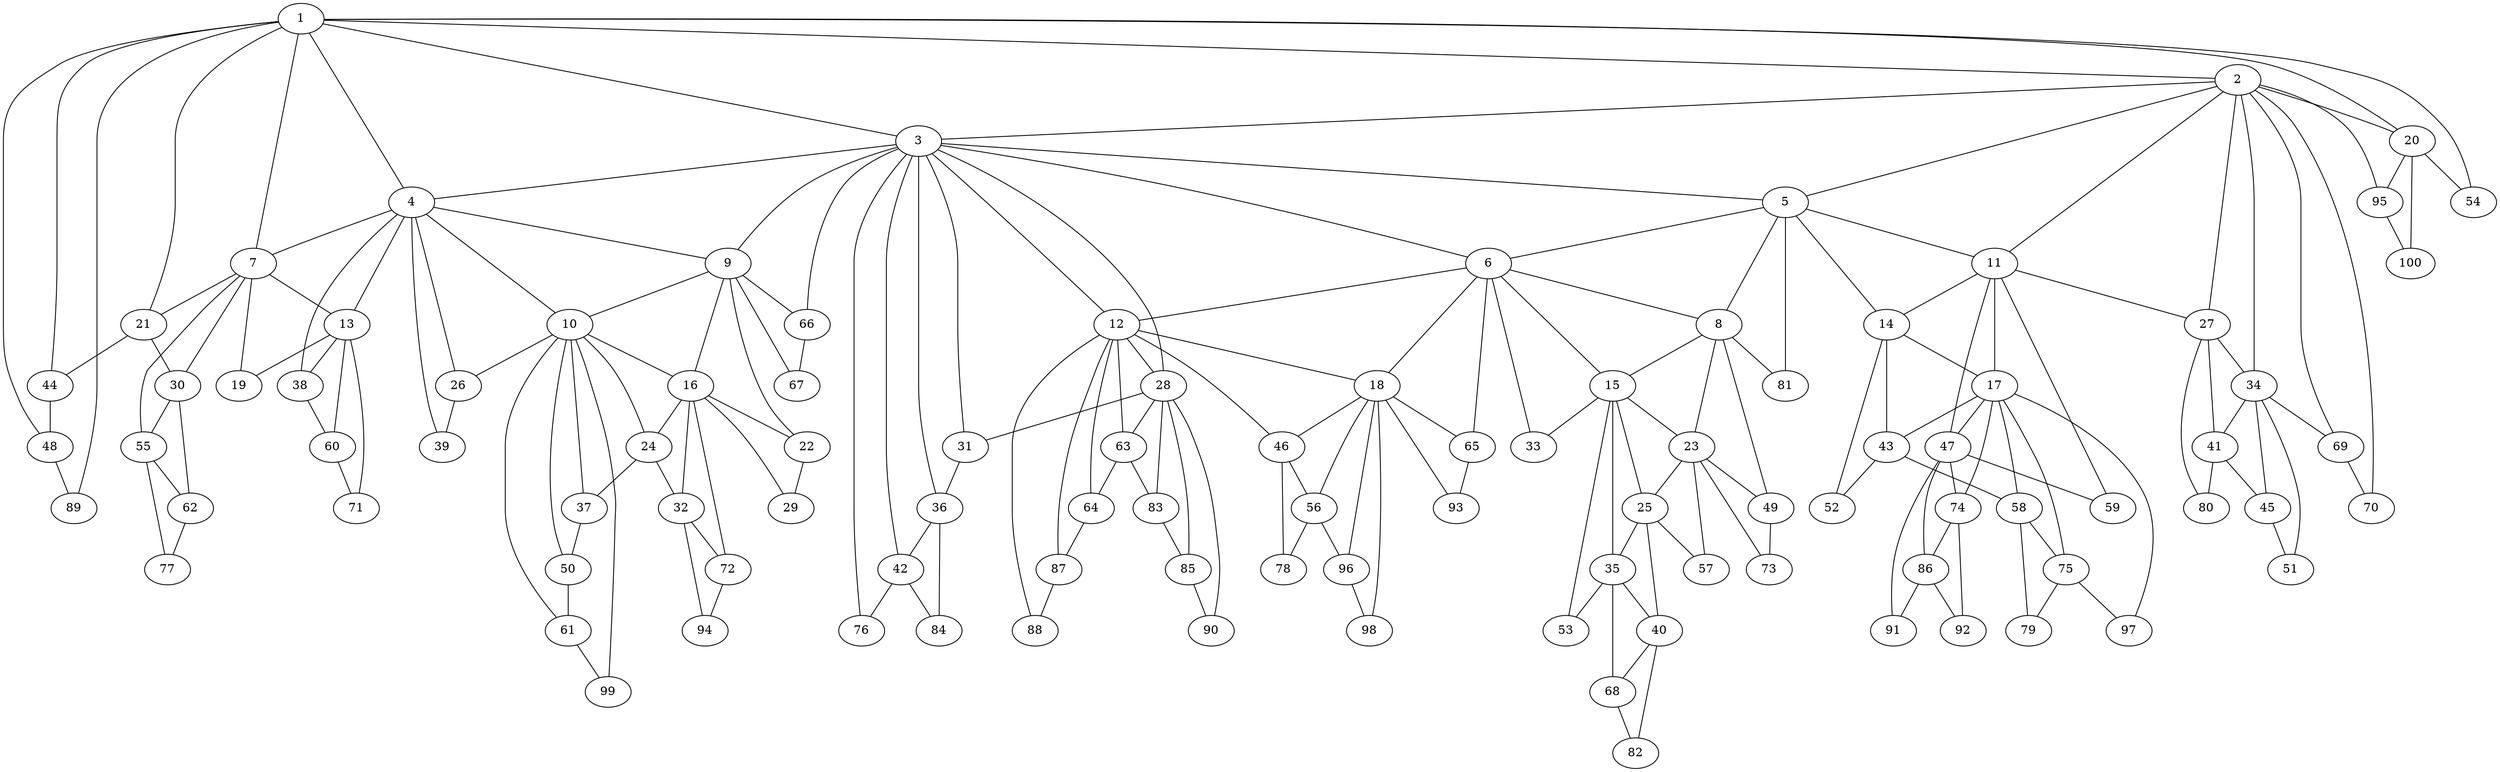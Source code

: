 graph g_m_197{
1--2
1--3
2--3
1--4
3--4
2--5
3--5
3--6
5--6
1--7
4--7
5--8
6--8
3--9
4--9
4--10
9--10
2--11
5--11
3--12
6--12
4--13
7--13
5--14
11--14
6--15
8--15
9--16
10--16
11--17
14--17
6--18
12--18
7--19
13--19
1--20
2--20
1--21
7--21
9--22
16--22
8--23
15--23
10--24
16--24
15--25
23--25
4--26
10--26
2--27
11--27
3--28
12--28
16--29
22--29
7--30
21--30
3--31
28--31
16--32
24--32
6--33
15--33
2--34
27--34
15--35
25--35
3--36
31--36
10--37
24--37
4--38
13--38
4--39
26--39
25--40
35--40
27--41
34--41
3--42
36--42
14--43
17--43
1--44
21--44
34--45
41--45
12--46
18--46
11--47
17--47
1--48
44--48
8--49
23--49
10--50
37--50
34--51
45--51
14--52
43--52
15--53
35--53
1--54
20--54
7--55
30--55
18--56
46--56
23--57
25--57
17--58
43--58
11--59
47--59
13--60
38--60
10--61
50--61
30--62
55--62
12--63
28--63
12--64
63--64
6--65
18--65
3--66
9--66
9--67
66--67
35--68
40--68
2--69
34--69
2--70
69--70
13--71
60--71
16--72
32--72
23--73
49--73
17--74
47--74
17--75
58--75
3--76
42--76
55--77
62--77
46--78
56--78
58--79
75--79
27--80
41--80
5--81
8--81
40--82
68--82
28--83
63--83
36--84
42--84
28--85
83--85
47--86
74--86
12--87
64--87
12--88
87--88
1--89
48--89
28--90
85--90
47--91
86--91
74--92
86--92
18--93
65--93
32--94
72--94
2--95
20--95
18--96
56--96
17--97
75--97
18--98
96--98
10--99
61--99
20--100
95--100
}
